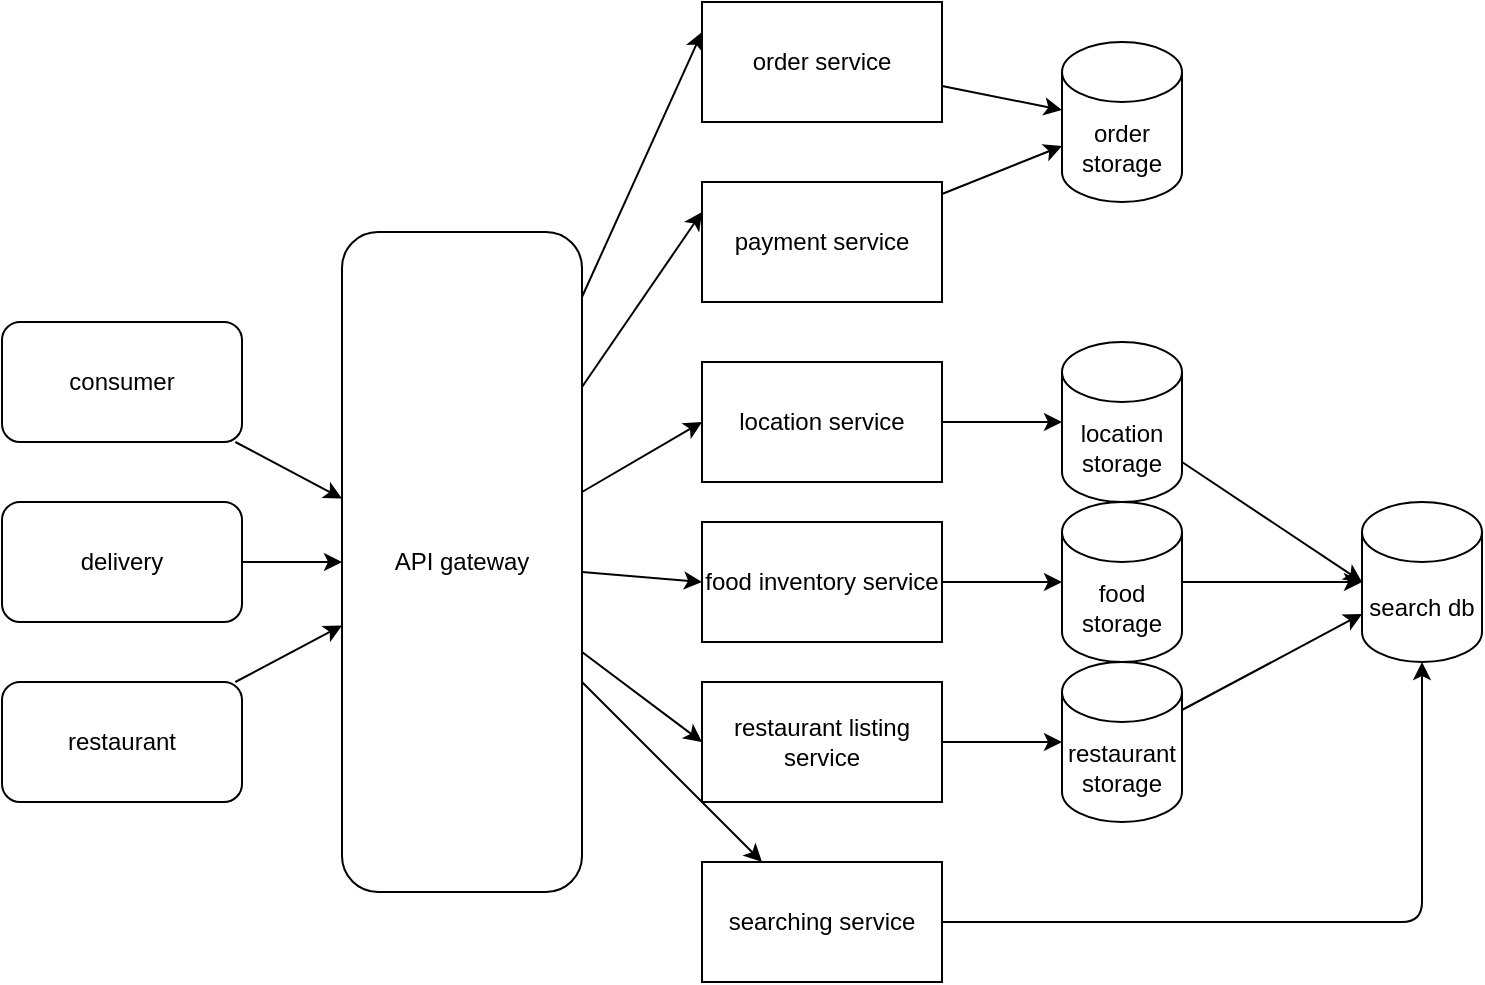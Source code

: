 <mxfile>
    <diagram id="UVs8W4A8VhCMFmACG1Lx" name="Page-1">
        <mxGraphModel dx="929" dy="1952" grid="1" gridSize="10" guides="1" tooltips="1" connect="1" arrows="1" fold="1" page="1" pageScale="1" pageWidth="827" pageHeight="1169" math="0" shadow="0">
            <root>
                <mxCell id="0"/>
                <mxCell id="1" parent="0"/>
                <mxCell id="12" value="" style="edgeStyle=none;html=1;" parent="1" source="3" target="11" edge="1">
                    <mxGeometry relative="1" as="geometry"/>
                </mxCell>
                <mxCell id="3" value="consumer" style="rounded=1;whiteSpace=wrap;html=1;" parent="1" vertex="1">
                    <mxGeometry x="90" y="40" width="120" height="60" as="geometry"/>
                </mxCell>
                <mxCell id="13" value="" style="edgeStyle=none;html=1;" parent="1" source="5" target="11" edge="1">
                    <mxGeometry relative="1" as="geometry"/>
                </mxCell>
                <mxCell id="5" value="delivery" style="rounded=1;whiteSpace=wrap;html=1;" parent="1" vertex="1">
                    <mxGeometry x="90" y="130" width="120" height="60" as="geometry"/>
                </mxCell>
                <mxCell id="14" value="" style="edgeStyle=none;html=1;" parent="1" source="7" target="11" edge="1">
                    <mxGeometry relative="1" as="geometry"/>
                </mxCell>
                <mxCell id="7" value="restaurant" style="rounded=1;whiteSpace=wrap;html=1;" parent="1" vertex="1">
                    <mxGeometry x="90" y="220" width="120" height="60" as="geometry"/>
                </mxCell>
                <mxCell id="17" style="edgeStyle=none;html=1;entryX=0;entryY=0.5;entryDx=0;entryDy=0;" parent="1" source="11" target="15" edge="1">
                    <mxGeometry relative="1" as="geometry"/>
                </mxCell>
                <mxCell id="18" style="edgeStyle=none;html=1;entryX=0;entryY=0.5;entryDx=0;entryDy=0;" parent="1" source="11" target="16" edge="1">
                    <mxGeometry relative="1" as="geometry"/>
                </mxCell>
                <mxCell id="25" style="edgeStyle=none;html=1;entryX=0;entryY=0.5;entryDx=0;entryDy=0;" parent="1" source="11" target="23" edge="1">
                    <mxGeometry relative="1" as="geometry"/>
                </mxCell>
                <mxCell id="34" style="edgeStyle=none;html=1;" parent="1" source="11" target="33" edge="1">
                    <mxGeometry relative="1" as="geometry"/>
                </mxCell>
                <mxCell id="37" style="edgeStyle=none;html=1;entryX=0;entryY=0.25;entryDx=0;entryDy=0;" parent="1" source="11" target="36" edge="1">
                    <mxGeometry relative="1" as="geometry"/>
                </mxCell>
                <mxCell id="39" style="edgeStyle=none;html=1;entryX=0;entryY=0.25;entryDx=0;entryDy=0;" parent="1" source="11" target="38" edge="1">
                    <mxGeometry relative="1" as="geometry"/>
                </mxCell>
                <mxCell id="11" value="API gateway" style="rounded=1;whiteSpace=wrap;html=1;" parent="1" vertex="1">
                    <mxGeometry x="260" y="-5" width="120" height="330" as="geometry"/>
                </mxCell>
                <mxCell id="20" value="" style="edgeStyle=none;html=1;" parent="1" source="15" target="19" edge="1">
                    <mxGeometry relative="1" as="geometry"/>
                </mxCell>
                <mxCell id="15" value="restaurant listing service" style="rounded=0;whiteSpace=wrap;html=1;" parent="1" vertex="1">
                    <mxGeometry x="440" y="220" width="120" height="60" as="geometry"/>
                </mxCell>
                <mxCell id="22" value="" style="edgeStyle=none;html=1;" parent="1" source="16" target="21" edge="1">
                    <mxGeometry relative="1" as="geometry"/>
                </mxCell>
                <mxCell id="16" value="food inventory service" style="rounded=0;whiteSpace=wrap;html=1;" parent="1" vertex="1">
                    <mxGeometry x="440" y="140" width="120" height="60" as="geometry"/>
                </mxCell>
                <mxCell id="31" style="edgeStyle=none;html=1;" parent="1" source="19" target="28" edge="1">
                    <mxGeometry relative="1" as="geometry"/>
                </mxCell>
                <mxCell id="19" value="restaurant storage" style="shape=cylinder3;whiteSpace=wrap;html=1;boundedLbl=1;backgroundOutline=1;size=15;" parent="1" vertex="1">
                    <mxGeometry x="620" y="210" width="60" height="80" as="geometry"/>
                </mxCell>
                <mxCell id="29" value="" style="edgeStyle=none;html=1;" parent="1" source="21" target="28" edge="1">
                    <mxGeometry relative="1" as="geometry"/>
                </mxCell>
                <mxCell id="21" value="food storage" style="shape=cylinder3;whiteSpace=wrap;html=1;boundedLbl=1;backgroundOutline=1;size=15;" parent="1" vertex="1">
                    <mxGeometry x="620" y="130" width="60" height="80" as="geometry"/>
                </mxCell>
                <mxCell id="27" value="" style="edgeStyle=none;html=1;" parent="1" source="23" target="26" edge="1">
                    <mxGeometry relative="1" as="geometry"/>
                </mxCell>
                <mxCell id="23" value="location service" style="rounded=0;whiteSpace=wrap;html=1;" parent="1" vertex="1">
                    <mxGeometry x="440" y="60" width="120" height="60" as="geometry"/>
                </mxCell>
                <mxCell id="30" style="edgeStyle=none;html=1;entryX=0;entryY=0.5;entryDx=0;entryDy=0;entryPerimeter=0;" parent="1" source="26" target="28" edge="1">
                    <mxGeometry relative="1" as="geometry"/>
                </mxCell>
                <mxCell id="26" value="location storage" style="shape=cylinder3;whiteSpace=wrap;html=1;boundedLbl=1;backgroundOutline=1;size=15;" parent="1" vertex="1">
                    <mxGeometry x="620" y="50" width="60" height="80" as="geometry"/>
                </mxCell>
                <mxCell id="28" value="search db" style="shape=cylinder3;whiteSpace=wrap;html=1;boundedLbl=1;backgroundOutline=1;size=15;" parent="1" vertex="1">
                    <mxGeometry x="770" y="130" width="60" height="80" as="geometry"/>
                </mxCell>
                <mxCell id="35" style="edgeStyle=none;html=1;" parent="1" source="33" target="28" edge="1">
                    <mxGeometry relative="1" as="geometry">
                        <mxPoint x="1022" y="340" as="targetPoint"/>
                        <Array as="points">
                            <mxPoint x="800" y="340"/>
                        </Array>
                    </mxGeometry>
                </mxCell>
                <mxCell id="33" value="searching service" style="rounded=0;whiteSpace=wrap;html=1;" parent="1" vertex="1">
                    <mxGeometry x="440" y="310" width="120" height="60" as="geometry"/>
                </mxCell>
                <mxCell id="42" style="edgeStyle=none;html=1;" parent="1" source="36" target="40" edge="1">
                    <mxGeometry relative="1" as="geometry"/>
                </mxCell>
                <mxCell id="36" value="order service" style="rounded=0;whiteSpace=wrap;html=1;" parent="1" vertex="1">
                    <mxGeometry x="440" y="-120" width="120" height="60" as="geometry"/>
                </mxCell>
                <mxCell id="41" style="edgeStyle=none;html=1;" parent="1" source="38" target="40" edge="1">
                    <mxGeometry relative="1" as="geometry"/>
                </mxCell>
                <mxCell id="38" value="payment service" style="rounded=0;whiteSpace=wrap;html=1;" parent="1" vertex="1">
                    <mxGeometry x="440" y="-30" width="120" height="60" as="geometry"/>
                </mxCell>
                <mxCell id="40" value="order storage" style="shape=cylinder3;whiteSpace=wrap;html=1;boundedLbl=1;backgroundOutline=1;size=15;" parent="1" vertex="1">
                    <mxGeometry x="620" y="-100" width="60" height="80" as="geometry"/>
                </mxCell>
            </root>
        </mxGraphModel>
    </diagram>
</mxfile>